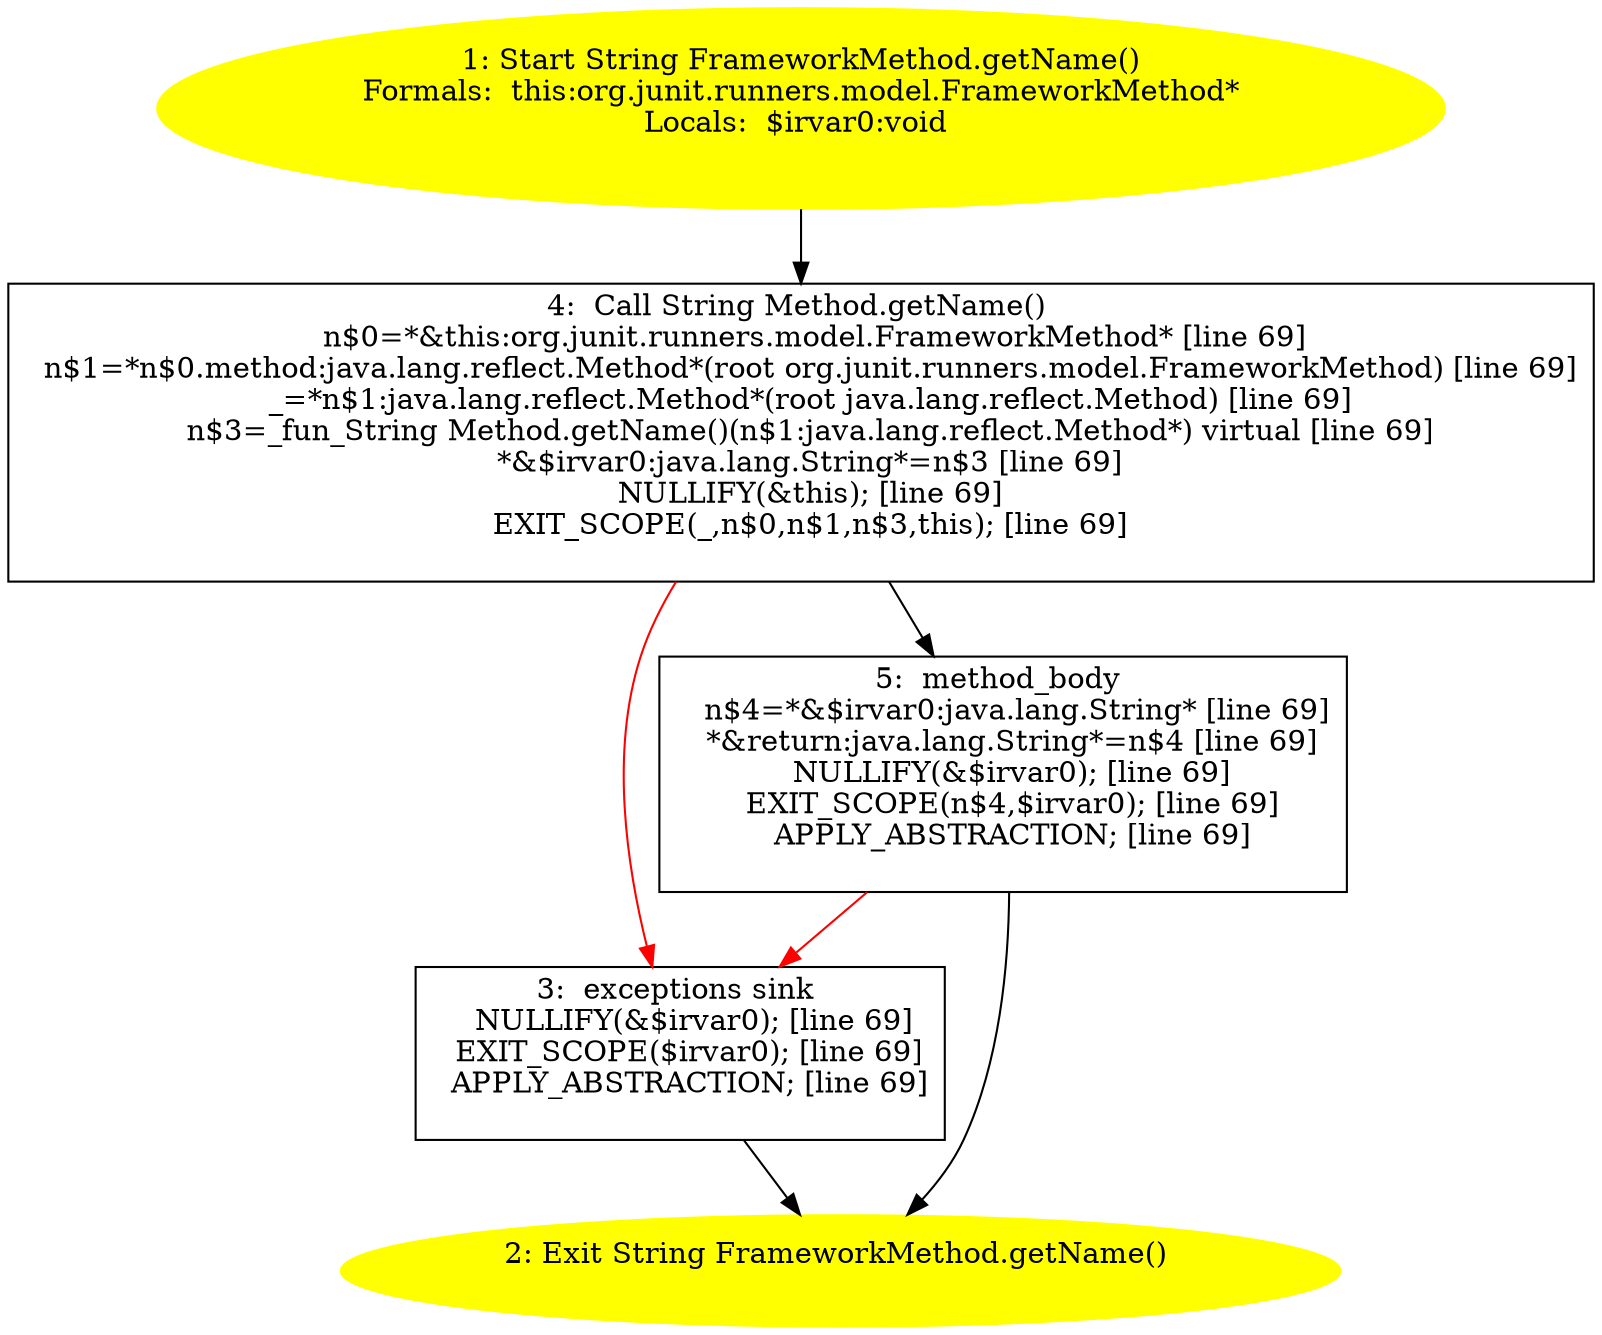 /* @generated */
digraph cfg {
"org.junit.runners.model.FrameworkMethod.getName():java.lang.String.0573e1350c6a4fda7c603f3d99bc760c_1" [label="1: Start String FrameworkMethod.getName()\nFormals:  this:org.junit.runners.model.FrameworkMethod*\nLocals:  $irvar0:void \n  " color=yellow style=filled]
	

	 "org.junit.runners.model.FrameworkMethod.getName():java.lang.String.0573e1350c6a4fda7c603f3d99bc760c_1" -> "org.junit.runners.model.FrameworkMethod.getName():java.lang.String.0573e1350c6a4fda7c603f3d99bc760c_4" ;
"org.junit.runners.model.FrameworkMethod.getName():java.lang.String.0573e1350c6a4fda7c603f3d99bc760c_2" [label="2: Exit String FrameworkMethod.getName() \n  " color=yellow style=filled]
	

"org.junit.runners.model.FrameworkMethod.getName():java.lang.String.0573e1350c6a4fda7c603f3d99bc760c_3" [label="3:  exceptions sink \n   NULLIFY(&$irvar0); [line 69]\n  EXIT_SCOPE($irvar0); [line 69]\n  APPLY_ABSTRACTION; [line 69]\n " shape="box"]
	

	 "org.junit.runners.model.FrameworkMethod.getName():java.lang.String.0573e1350c6a4fda7c603f3d99bc760c_3" -> "org.junit.runners.model.FrameworkMethod.getName():java.lang.String.0573e1350c6a4fda7c603f3d99bc760c_2" ;
"org.junit.runners.model.FrameworkMethod.getName():java.lang.String.0573e1350c6a4fda7c603f3d99bc760c_4" [label="4:  Call String Method.getName() \n   n$0=*&this:org.junit.runners.model.FrameworkMethod* [line 69]\n  n$1=*n$0.method:java.lang.reflect.Method*(root org.junit.runners.model.FrameworkMethod) [line 69]\n  _=*n$1:java.lang.reflect.Method*(root java.lang.reflect.Method) [line 69]\n  n$3=_fun_String Method.getName()(n$1:java.lang.reflect.Method*) virtual [line 69]\n  *&$irvar0:java.lang.String*=n$3 [line 69]\n  NULLIFY(&this); [line 69]\n  EXIT_SCOPE(_,n$0,n$1,n$3,this); [line 69]\n " shape="box"]
	

	 "org.junit.runners.model.FrameworkMethod.getName():java.lang.String.0573e1350c6a4fda7c603f3d99bc760c_4" -> "org.junit.runners.model.FrameworkMethod.getName():java.lang.String.0573e1350c6a4fda7c603f3d99bc760c_5" ;
	 "org.junit.runners.model.FrameworkMethod.getName():java.lang.String.0573e1350c6a4fda7c603f3d99bc760c_4" -> "org.junit.runners.model.FrameworkMethod.getName():java.lang.String.0573e1350c6a4fda7c603f3d99bc760c_3" [color="red" ];
"org.junit.runners.model.FrameworkMethod.getName():java.lang.String.0573e1350c6a4fda7c603f3d99bc760c_5" [label="5:  method_body \n   n$4=*&$irvar0:java.lang.String* [line 69]\n  *&return:java.lang.String*=n$4 [line 69]\n  NULLIFY(&$irvar0); [line 69]\n  EXIT_SCOPE(n$4,$irvar0); [line 69]\n  APPLY_ABSTRACTION; [line 69]\n " shape="box"]
	

	 "org.junit.runners.model.FrameworkMethod.getName():java.lang.String.0573e1350c6a4fda7c603f3d99bc760c_5" -> "org.junit.runners.model.FrameworkMethod.getName():java.lang.String.0573e1350c6a4fda7c603f3d99bc760c_2" ;
	 "org.junit.runners.model.FrameworkMethod.getName():java.lang.String.0573e1350c6a4fda7c603f3d99bc760c_5" -> "org.junit.runners.model.FrameworkMethod.getName():java.lang.String.0573e1350c6a4fda7c603f3d99bc760c_3" [color="red" ];
}
